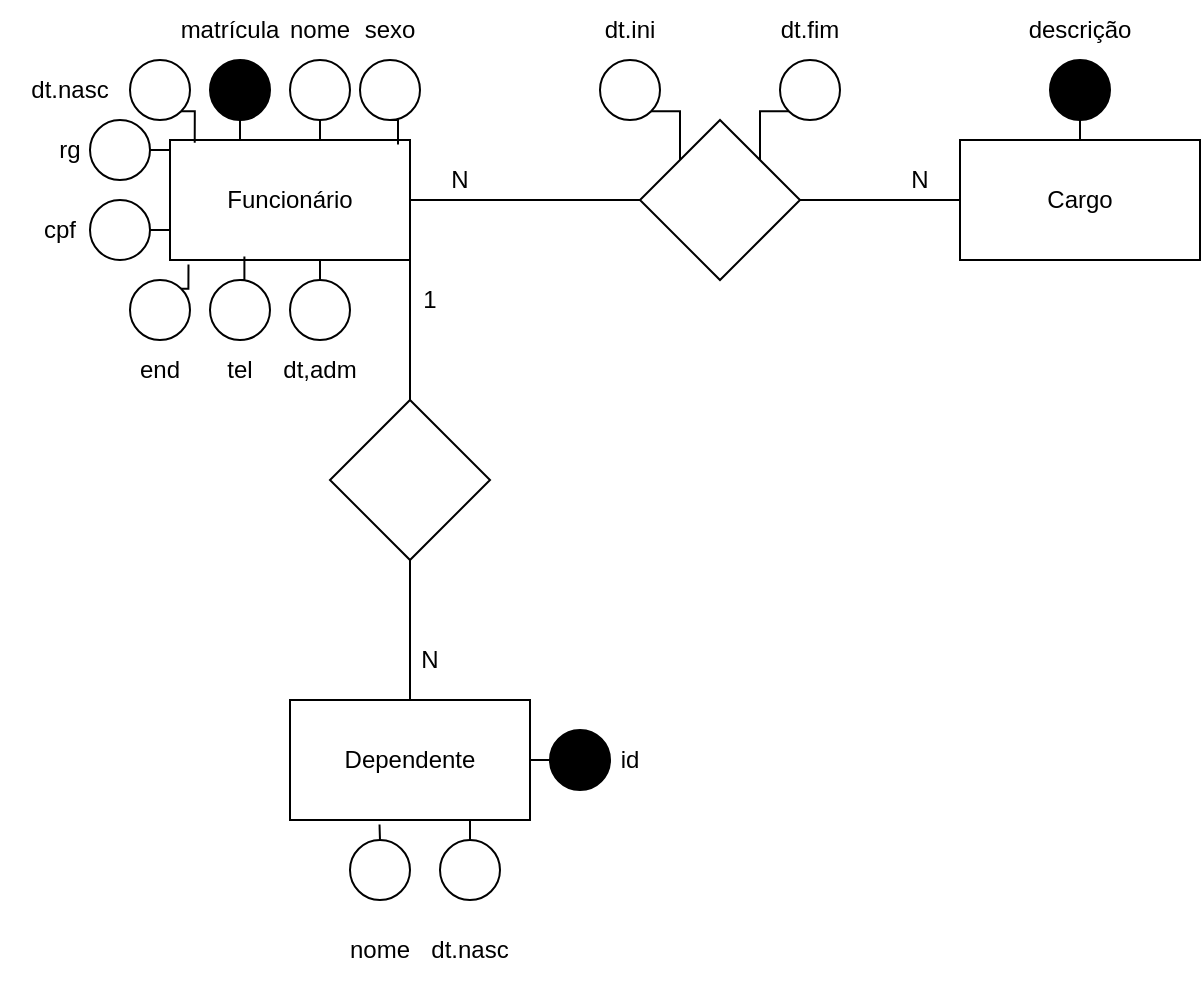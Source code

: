 <mxfile version="24.2.1" type="github">
  <diagram id="R2lEEEUBdFMjLlhIrx00" name="Page-1">
    <mxGraphModel dx="1105" dy="586" grid="1" gridSize="10" guides="1" tooltips="1" connect="1" arrows="1" fold="1" page="1" pageScale="1" pageWidth="850" pageHeight="1100" math="0" shadow="0" extFonts="Permanent Marker^https://fonts.googleapis.com/css?family=Permanent+Marker">
      <root>
        <mxCell id="0" />
        <mxCell id="1" parent="0" />
        <mxCell id="SOoIHOLNry1fZk-QdcBf-20" style="edgeStyle=orthogonalEdgeStyle;rounded=0;orthogonalLoop=1;jettySize=auto;html=1;exitX=1;exitY=0.5;exitDx=0;exitDy=0;entryX=0;entryY=0.5;entryDx=0;entryDy=0;endArrow=none;endFill=0;" edge="1" parent="1" source="SOoIHOLNry1fZk-QdcBf-1" target="SOoIHOLNry1fZk-QdcBf-19">
          <mxGeometry relative="1" as="geometry" />
        </mxCell>
        <mxCell id="SOoIHOLNry1fZk-QdcBf-49" style="edgeStyle=orthogonalEdgeStyle;rounded=0;orthogonalLoop=1;jettySize=auto;html=1;exitX=1;exitY=1;exitDx=0;exitDy=0;entryX=0.5;entryY=0;entryDx=0;entryDy=0;endArrow=none;endFill=0;" edge="1" parent="1" source="SOoIHOLNry1fZk-QdcBf-1" target="SOoIHOLNry1fZk-QdcBf-45">
          <mxGeometry relative="1" as="geometry">
            <mxPoint x="330" y="475" as="targetPoint" />
          </mxGeometry>
        </mxCell>
        <mxCell id="SOoIHOLNry1fZk-QdcBf-1" value="Funcionário" style="rounded=0;whiteSpace=wrap;html=1;" vertex="1" parent="1">
          <mxGeometry x="210" y="375" width="120" height="60" as="geometry" />
        </mxCell>
        <mxCell id="SOoIHOLNry1fZk-QdcBf-2" value="Cargo" style="rounded=0;whiteSpace=wrap;html=1;" vertex="1" parent="1">
          <mxGeometry x="605" y="375" width="120" height="60" as="geometry" />
        </mxCell>
        <mxCell id="SOoIHOLNry1fZk-QdcBf-3" value="Dependente" style="rounded=0;whiteSpace=wrap;html=1;" vertex="1" parent="1">
          <mxGeometry x="270" y="655" width="120" height="60" as="geometry" />
        </mxCell>
        <mxCell id="SOoIHOLNry1fZk-QdcBf-23" style="edgeStyle=orthogonalEdgeStyle;rounded=0;orthogonalLoop=1;jettySize=auto;html=1;exitX=0.5;exitY=1;exitDx=0;exitDy=0;entryX=0.5;entryY=0;entryDx=0;entryDy=0;endArrow=none;endFill=0;" edge="1" parent="1" source="SOoIHOLNry1fZk-QdcBf-5" target="SOoIHOLNry1fZk-QdcBf-2">
          <mxGeometry relative="1" as="geometry" />
        </mxCell>
        <mxCell id="SOoIHOLNry1fZk-QdcBf-5" value="" style="ellipse;whiteSpace=wrap;html=1;aspect=fixed;fillColor=#000000;" vertex="1" parent="1">
          <mxGeometry x="650" y="335" width="30" height="30" as="geometry" />
        </mxCell>
        <mxCell id="SOoIHOLNry1fZk-QdcBf-6" value="" style="ellipse;whiteSpace=wrap;html=1;aspect=fixed;" vertex="1" parent="1">
          <mxGeometry x="190" y="335" width="30" height="30" as="geometry" />
        </mxCell>
        <mxCell id="SOoIHOLNry1fZk-QdcBf-7" value="" style="ellipse;whiteSpace=wrap;html=1;aspect=fixed;fillColor=#000000;" vertex="1" parent="1">
          <mxGeometry x="230" y="335" width="30" height="30" as="geometry" />
        </mxCell>
        <mxCell id="SOoIHOLNry1fZk-QdcBf-8" value="" style="ellipse;whiteSpace=wrap;html=1;aspect=fixed;" vertex="1" parent="1">
          <mxGeometry x="270" y="335" width="30" height="30" as="geometry" />
        </mxCell>
        <mxCell id="SOoIHOLNry1fZk-QdcBf-37" style="edgeStyle=orthogonalEdgeStyle;rounded=0;orthogonalLoop=1;jettySize=auto;html=1;exitX=1;exitY=0.5;exitDx=0;exitDy=0;entryX=0;entryY=0;entryDx=0;entryDy=0;endArrow=none;endFill=0;" edge="1" parent="1" source="SOoIHOLNry1fZk-QdcBf-9" target="SOoIHOLNry1fZk-QdcBf-1">
          <mxGeometry relative="1" as="geometry" />
        </mxCell>
        <mxCell id="SOoIHOLNry1fZk-QdcBf-9" value="" style="ellipse;whiteSpace=wrap;html=1;aspect=fixed;" vertex="1" parent="1">
          <mxGeometry x="170" y="365" width="30" height="30" as="geometry" />
        </mxCell>
        <mxCell id="SOoIHOLNry1fZk-QdcBf-36" style="edgeStyle=orthogonalEdgeStyle;rounded=0;orthogonalLoop=1;jettySize=auto;html=1;exitX=1;exitY=0.5;exitDx=0;exitDy=0;entryX=0;entryY=0.75;entryDx=0;entryDy=0;endArrow=none;endFill=0;" edge="1" parent="1" source="SOoIHOLNry1fZk-QdcBf-10" target="SOoIHOLNry1fZk-QdcBf-1">
          <mxGeometry relative="1" as="geometry" />
        </mxCell>
        <mxCell id="SOoIHOLNry1fZk-QdcBf-10" value="" style="ellipse;whiteSpace=wrap;html=1;aspect=fixed;" vertex="1" parent="1">
          <mxGeometry x="170" y="405" width="30" height="30" as="geometry" />
        </mxCell>
        <mxCell id="SOoIHOLNry1fZk-QdcBf-11" value="" style="ellipse;whiteSpace=wrap;html=1;aspect=fixed;" vertex="1" parent="1">
          <mxGeometry x="305" y="335" width="30" height="30" as="geometry" />
        </mxCell>
        <mxCell id="SOoIHOLNry1fZk-QdcBf-13" value="" style="ellipse;whiteSpace=wrap;html=1;aspect=fixed;" vertex="1" parent="1">
          <mxGeometry x="190" y="445" width="30" height="30" as="geometry" />
        </mxCell>
        <mxCell id="SOoIHOLNry1fZk-QdcBf-14" value="" style="ellipse;whiteSpace=wrap;html=1;aspect=fixed;" vertex="1" parent="1">
          <mxGeometry x="230" y="445" width="30" height="30" as="geometry" />
        </mxCell>
        <mxCell id="SOoIHOLNry1fZk-QdcBf-15" value="" style="ellipse;whiteSpace=wrap;html=1;aspect=fixed;" vertex="1" parent="1">
          <mxGeometry x="270" y="445" width="30" height="30" as="geometry" />
        </mxCell>
        <mxCell id="SOoIHOLNry1fZk-QdcBf-27" style="edgeStyle=orthogonalEdgeStyle;rounded=0;orthogonalLoop=1;jettySize=auto;html=1;exitX=0.5;exitY=0;exitDx=0;exitDy=0;entryX=0.75;entryY=1;entryDx=0;entryDy=0;endArrow=none;endFill=0;" edge="1" parent="1" source="SOoIHOLNry1fZk-QdcBf-16" target="SOoIHOLNry1fZk-QdcBf-3">
          <mxGeometry relative="1" as="geometry" />
        </mxCell>
        <mxCell id="SOoIHOLNry1fZk-QdcBf-16" value="" style="ellipse;whiteSpace=wrap;html=1;aspect=fixed;" vertex="1" parent="1">
          <mxGeometry x="345" y="725" width="30" height="30" as="geometry" />
        </mxCell>
        <mxCell id="SOoIHOLNry1fZk-QdcBf-17" value="" style="ellipse;whiteSpace=wrap;html=1;aspect=fixed;" vertex="1" parent="1">
          <mxGeometry x="300" y="725" width="30" height="30" as="geometry" />
        </mxCell>
        <mxCell id="SOoIHOLNry1fZk-QdcBf-29" style="edgeStyle=orthogonalEdgeStyle;rounded=0;orthogonalLoop=1;jettySize=auto;html=1;exitX=0;exitY=0.5;exitDx=0;exitDy=0;entryX=1;entryY=0.5;entryDx=0;entryDy=0;endArrow=none;endFill=0;" edge="1" parent="1" source="SOoIHOLNry1fZk-QdcBf-18" target="SOoIHOLNry1fZk-QdcBf-3">
          <mxGeometry relative="1" as="geometry" />
        </mxCell>
        <mxCell id="SOoIHOLNry1fZk-QdcBf-18" value="" style="ellipse;whiteSpace=wrap;html=1;aspect=fixed;fillColor=#000000;" vertex="1" parent="1">
          <mxGeometry x="400" y="670" width="30" height="30" as="geometry" />
        </mxCell>
        <mxCell id="SOoIHOLNry1fZk-QdcBf-21" style="edgeStyle=orthogonalEdgeStyle;rounded=0;orthogonalLoop=1;jettySize=auto;html=1;exitX=1;exitY=0.5;exitDx=0;exitDy=0;entryX=0;entryY=0.5;entryDx=0;entryDy=0;endArrow=none;endFill=0;" edge="1" parent="1" source="SOoIHOLNry1fZk-QdcBf-19" target="SOoIHOLNry1fZk-QdcBf-2">
          <mxGeometry relative="1" as="geometry" />
        </mxCell>
        <mxCell id="SOoIHOLNry1fZk-QdcBf-19" value="" style="rhombus;whiteSpace=wrap;html=1;" vertex="1" parent="1">
          <mxGeometry x="445" y="365" width="80" height="80" as="geometry" />
        </mxCell>
        <mxCell id="SOoIHOLNry1fZk-QdcBf-28" style="edgeStyle=orthogonalEdgeStyle;rounded=0;orthogonalLoop=1;jettySize=auto;html=1;exitX=0.5;exitY=0;exitDx=0;exitDy=0;entryX=0.373;entryY=1.037;entryDx=0;entryDy=0;entryPerimeter=0;endArrow=none;endFill=0;" edge="1" parent="1" source="SOoIHOLNry1fZk-QdcBf-17" target="SOoIHOLNry1fZk-QdcBf-3">
          <mxGeometry relative="1" as="geometry" />
        </mxCell>
        <mxCell id="SOoIHOLNry1fZk-QdcBf-30" value="id" style="text;html=1;align=center;verticalAlign=middle;whiteSpace=wrap;rounded=0;" vertex="1" parent="1">
          <mxGeometry x="430" y="670" width="20" height="30" as="geometry" />
        </mxCell>
        <mxCell id="SOoIHOLNry1fZk-QdcBf-32" style="edgeStyle=orthogonalEdgeStyle;rounded=0;orthogonalLoop=1;jettySize=auto;html=1;exitX=0.5;exitY=0;exitDx=0;exitDy=0;entryX=0.625;entryY=1;entryDx=0;entryDy=0;entryPerimeter=0;endArrow=none;endFill=0;" edge="1" parent="1" source="SOoIHOLNry1fZk-QdcBf-15" target="SOoIHOLNry1fZk-QdcBf-1">
          <mxGeometry relative="1" as="geometry" />
        </mxCell>
        <mxCell id="SOoIHOLNry1fZk-QdcBf-33" style="edgeStyle=orthogonalEdgeStyle;rounded=0;orthogonalLoop=1;jettySize=auto;html=1;exitX=0.5;exitY=0;exitDx=0;exitDy=0;entryX=0.31;entryY=0.97;entryDx=0;entryDy=0;endArrow=none;endFill=0;entryPerimeter=0;" edge="1" parent="1" source="SOoIHOLNry1fZk-QdcBf-14" target="SOoIHOLNry1fZk-QdcBf-1">
          <mxGeometry relative="1" as="geometry" />
        </mxCell>
        <mxCell id="SOoIHOLNry1fZk-QdcBf-34" style="edgeStyle=orthogonalEdgeStyle;rounded=0;orthogonalLoop=1;jettySize=auto;html=1;exitX=1;exitY=0;exitDx=0;exitDy=0;entryX=0.077;entryY=1.037;entryDx=0;entryDy=0;entryPerimeter=0;endArrow=none;endFill=0;" edge="1" parent="1" source="SOoIHOLNry1fZk-QdcBf-13" target="SOoIHOLNry1fZk-QdcBf-1">
          <mxGeometry relative="1" as="geometry" />
        </mxCell>
        <mxCell id="SOoIHOLNry1fZk-QdcBf-38" style="edgeStyle=orthogonalEdgeStyle;rounded=0;orthogonalLoop=1;jettySize=auto;html=1;exitX=0.5;exitY=1;exitDx=0;exitDy=0;endArrow=none;endFill=0;" edge="1" parent="1" source="SOoIHOLNry1fZk-QdcBf-7">
          <mxGeometry relative="1" as="geometry">
            <mxPoint x="245" y="375" as="targetPoint" />
          </mxGeometry>
        </mxCell>
        <mxCell id="SOoIHOLNry1fZk-QdcBf-39" style="edgeStyle=orthogonalEdgeStyle;rounded=0;orthogonalLoop=1;jettySize=auto;html=1;exitX=1;exitY=1;exitDx=0;exitDy=0;entryX=0.103;entryY=0.023;entryDx=0;entryDy=0;entryPerimeter=0;endArrow=none;endFill=0;" edge="1" parent="1" source="SOoIHOLNry1fZk-QdcBf-6" target="SOoIHOLNry1fZk-QdcBf-1">
          <mxGeometry relative="1" as="geometry" />
        </mxCell>
        <mxCell id="SOoIHOLNry1fZk-QdcBf-40" style="edgeStyle=orthogonalEdgeStyle;rounded=0;orthogonalLoop=1;jettySize=auto;html=1;exitX=0.5;exitY=1;exitDx=0;exitDy=0;entryX=0.625;entryY=0;entryDx=0;entryDy=0;entryPerimeter=0;endArrow=none;endFill=0;" edge="1" parent="1" source="SOoIHOLNry1fZk-QdcBf-8" target="SOoIHOLNry1fZk-QdcBf-1">
          <mxGeometry relative="1" as="geometry" />
        </mxCell>
        <mxCell id="SOoIHOLNry1fZk-QdcBf-41" style="edgeStyle=orthogonalEdgeStyle;rounded=0;orthogonalLoop=1;jettySize=auto;html=1;exitX=0.5;exitY=1;exitDx=0;exitDy=0;entryX=0.95;entryY=0.037;entryDx=0;entryDy=0;entryPerimeter=0;endArrow=none;endFill=0;" edge="1" parent="1" source="SOoIHOLNry1fZk-QdcBf-11" target="SOoIHOLNry1fZk-QdcBf-1">
          <mxGeometry relative="1" as="geometry" />
        </mxCell>
        <mxCell id="SOoIHOLNry1fZk-QdcBf-42" value="descrição" style="text;html=1;align=center;verticalAlign=middle;whiteSpace=wrap;rounded=0;" vertex="1" parent="1">
          <mxGeometry x="635" y="305" width="60" height="30" as="geometry" />
        </mxCell>
        <mxCell id="SOoIHOLNry1fZk-QdcBf-43" value="dt.nasc" style="text;html=1;align=center;verticalAlign=middle;whiteSpace=wrap;rounded=0;" vertex="1" parent="1">
          <mxGeometry x="330" y="765" width="60" height="30" as="geometry" />
        </mxCell>
        <mxCell id="SOoIHOLNry1fZk-QdcBf-44" value="nome" style="text;html=1;align=center;verticalAlign=middle;whiteSpace=wrap;rounded=0;" vertex="1" parent="1">
          <mxGeometry x="285" y="765" width="60" height="30" as="geometry" />
        </mxCell>
        <mxCell id="SOoIHOLNry1fZk-QdcBf-50" style="edgeStyle=orthogonalEdgeStyle;rounded=0;orthogonalLoop=1;jettySize=auto;html=1;exitX=0.5;exitY=1;exitDx=0;exitDy=0;entryX=0.5;entryY=0;entryDx=0;entryDy=0;endArrow=none;endFill=0;" edge="1" parent="1" source="SOoIHOLNry1fZk-QdcBf-45" target="SOoIHOLNry1fZk-QdcBf-3">
          <mxGeometry relative="1" as="geometry" />
        </mxCell>
        <mxCell id="SOoIHOLNry1fZk-QdcBf-45" value="" style="rhombus;whiteSpace=wrap;html=1;" vertex="1" parent="1">
          <mxGeometry x="290" y="505" width="80" height="80" as="geometry" />
        </mxCell>
        <mxCell id="SOoIHOLNry1fZk-QdcBf-53" style="edgeStyle=orthogonalEdgeStyle;rounded=0;orthogonalLoop=1;jettySize=auto;html=1;exitX=0;exitY=1;exitDx=0;exitDy=0;entryX=1;entryY=0;entryDx=0;entryDy=0;endArrow=none;endFill=0;" edge="1" parent="1" source="SOoIHOLNry1fZk-QdcBf-51" target="SOoIHOLNry1fZk-QdcBf-19">
          <mxGeometry relative="1" as="geometry" />
        </mxCell>
        <mxCell id="SOoIHOLNry1fZk-QdcBf-51" value="" style="ellipse;whiteSpace=wrap;html=1;aspect=fixed;" vertex="1" parent="1">
          <mxGeometry x="515" y="335" width="30" height="30" as="geometry" />
        </mxCell>
        <mxCell id="SOoIHOLNry1fZk-QdcBf-54" style="edgeStyle=orthogonalEdgeStyle;rounded=0;orthogonalLoop=1;jettySize=auto;html=1;exitX=1;exitY=1;exitDx=0;exitDy=0;entryX=0;entryY=0;entryDx=0;entryDy=0;endArrow=none;endFill=0;" edge="1" parent="1" source="SOoIHOLNry1fZk-QdcBf-52" target="SOoIHOLNry1fZk-QdcBf-19">
          <mxGeometry relative="1" as="geometry" />
        </mxCell>
        <mxCell id="SOoIHOLNry1fZk-QdcBf-52" value="" style="ellipse;whiteSpace=wrap;html=1;aspect=fixed;" vertex="1" parent="1">
          <mxGeometry x="425" y="335" width="30" height="30" as="geometry" />
        </mxCell>
        <mxCell id="SOoIHOLNry1fZk-QdcBf-55" value="dt.ini" style="text;html=1;align=center;verticalAlign=middle;whiteSpace=wrap;rounded=0;" vertex="1" parent="1">
          <mxGeometry x="410" y="305" width="60" height="30" as="geometry" />
        </mxCell>
        <mxCell id="SOoIHOLNry1fZk-QdcBf-56" value="dt.fim" style="text;html=1;align=center;verticalAlign=middle;whiteSpace=wrap;rounded=0;" vertex="1" parent="1">
          <mxGeometry x="500" y="305" width="60" height="30" as="geometry" />
        </mxCell>
        <mxCell id="SOoIHOLNry1fZk-QdcBf-57" value="matrícula" style="text;html=1;align=center;verticalAlign=middle;whiteSpace=wrap;rounded=0;" vertex="1" parent="1">
          <mxGeometry x="210" y="305" width="60" height="30" as="geometry" />
        </mxCell>
        <mxCell id="SOoIHOLNry1fZk-QdcBf-58" value="dt.nasc" style="text;html=1;align=center;verticalAlign=middle;whiteSpace=wrap;rounded=0;" vertex="1" parent="1">
          <mxGeometry x="130" y="335" width="60" height="30" as="geometry" />
        </mxCell>
        <mxCell id="SOoIHOLNry1fZk-QdcBf-59" value="nome" style="text;html=1;align=center;verticalAlign=middle;whiteSpace=wrap;rounded=0;" vertex="1" parent="1">
          <mxGeometry x="255" y="305" width="60" height="30" as="geometry" />
        </mxCell>
        <mxCell id="SOoIHOLNry1fZk-QdcBf-60" value="sexo" style="text;html=1;align=center;verticalAlign=middle;whiteSpace=wrap;rounded=0;" vertex="1" parent="1">
          <mxGeometry x="290" y="305" width="60" height="30" as="geometry" />
        </mxCell>
        <mxCell id="SOoIHOLNry1fZk-QdcBf-61" value="rg" style="text;html=1;align=center;verticalAlign=middle;whiteSpace=wrap;rounded=0;" vertex="1" parent="1">
          <mxGeometry x="130" y="365" width="60" height="30" as="geometry" />
        </mxCell>
        <mxCell id="SOoIHOLNry1fZk-QdcBf-62" value="cpf" style="text;html=1;align=center;verticalAlign=middle;whiteSpace=wrap;rounded=0;" vertex="1" parent="1">
          <mxGeometry x="125" y="405" width="60" height="30" as="geometry" />
        </mxCell>
        <mxCell id="SOoIHOLNry1fZk-QdcBf-63" value="end" style="text;html=1;align=center;verticalAlign=middle;whiteSpace=wrap;rounded=0;" vertex="1" parent="1">
          <mxGeometry x="175" y="475" width="60" height="30" as="geometry" />
        </mxCell>
        <mxCell id="SOoIHOLNry1fZk-QdcBf-64" value="tel" style="text;html=1;align=center;verticalAlign=middle;whiteSpace=wrap;rounded=0;" vertex="1" parent="1">
          <mxGeometry x="215" y="475" width="60" height="30" as="geometry" />
        </mxCell>
        <mxCell id="SOoIHOLNry1fZk-QdcBf-65" value="dt,adm" style="text;html=1;align=center;verticalAlign=middle;whiteSpace=wrap;rounded=0;" vertex="1" parent="1">
          <mxGeometry x="255" y="475" width="60" height="30" as="geometry" />
        </mxCell>
        <mxCell id="SOoIHOLNry1fZk-QdcBf-66" value="N" style="text;html=1;align=center;verticalAlign=middle;whiteSpace=wrap;rounded=0;" vertex="1" parent="1">
          <mxGeometry x="345" y="385" width="20" height="20" as="geometry" />
        </mxCell>
        <mxCell id="SOoIHOLNry1fZk-QdcBf-67" value="N" style="text;html=1;align=center;verticalAlign=middle;whiteSpace=wrap;rounded=0;" vertex="1" parent="1">
          <mxGeometry x="575" y="385" width="20" height="20" as="geometry" />
        </mxCell>
        <mxCell id="SOoIHOLNry1fZk-QdcBf-71" value="N" style="text;html=1;align=center;verticalAlign=middle;whiteSpace=wrap;rounded=0;" vertex="1" parent="1">
          <mxGeometry x="330" y="625" width="20" height="20" as="geometry" />
        </mxCell>
        <mxCell id="SOoIHOLNry1fZk-QdcBf-73" value="1" style="text;html=1;align=center;verticalAlign=middle;whiteSpace=wrap;rounded=0;" vertex="1" parent="1">
          <mxGeometry x="330" y="445" width="20" height="20" as="geometry" />
        </mxCell>
      </root>
    </mxGraphModel>
  </diagram>
</mxfile>
